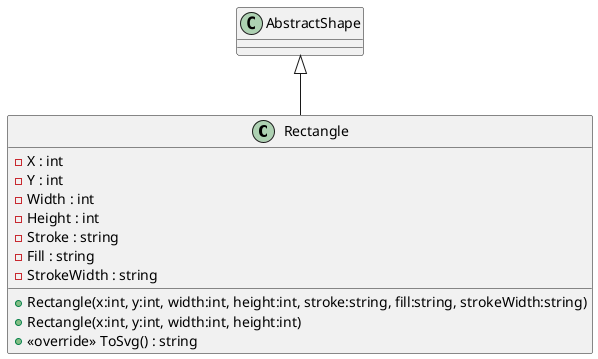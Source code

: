 @startuml
class Rectangle {
    - X : int
    - Y : int
    - Width : int
    - Height : int
    - Stroke : string
    - Fill : string
    - StrokeWidth : string
    + Rectangle(x:int, y:int, width:int, height:int, stroke:string, fill:string, strokeWidth:string)
    + Rectangle(x:int, y:int, width:int, height:int)
    + <<override>> ToSvg() : string
}
AbstractShape <|-- Rectangle
@enduml
